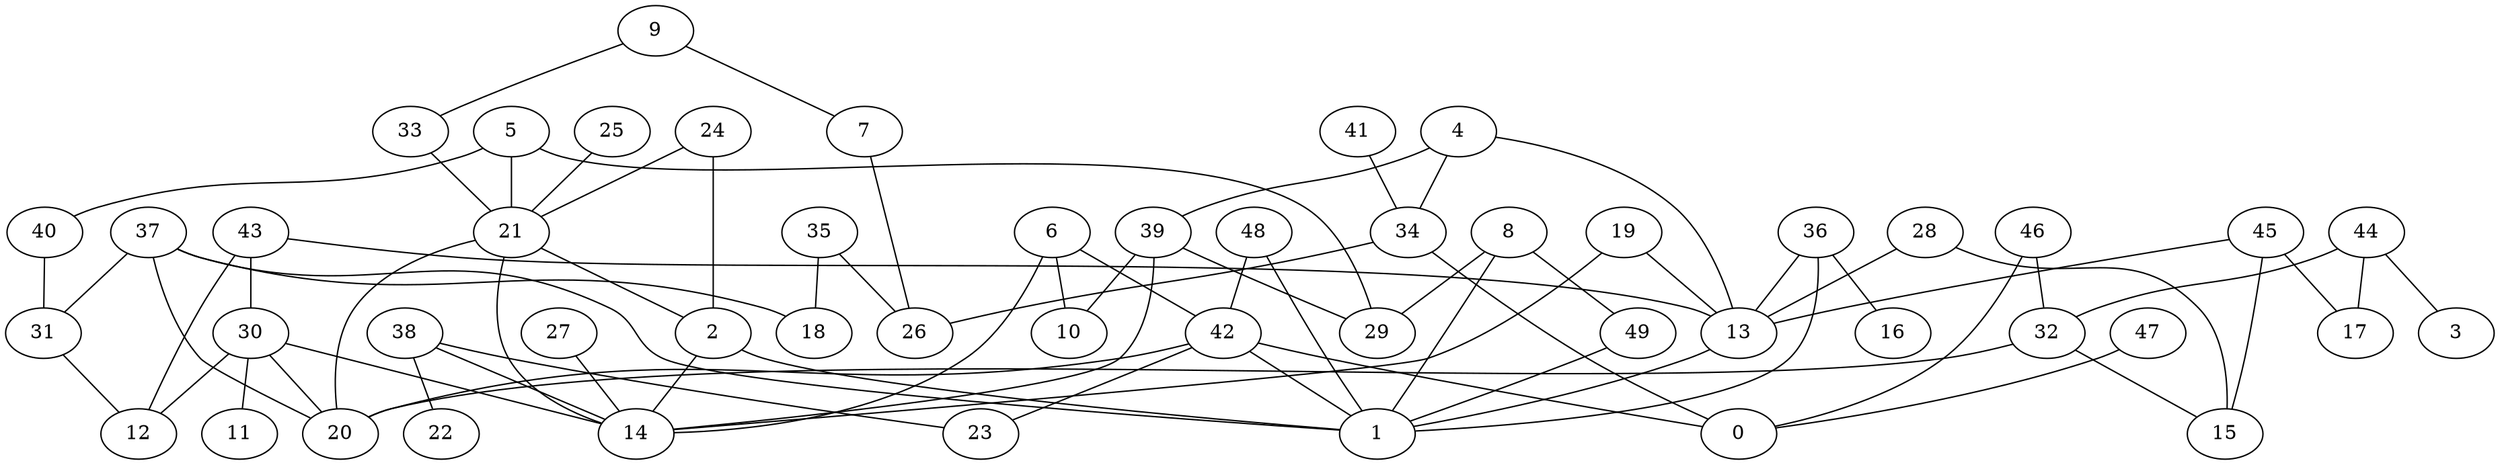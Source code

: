 digraph GG_graph {

subgraph G_graph {
edge [color = black]
"43" -> "13" [dir = none]
"9" -> "7" [dir = none]
"9" -> "33" [dir = none]
"8" -> "29" [dir = none]
"37" -> "18" [dir = none]
"37" -> "1" [dir = none]
"47" -> "0" [dir = none]
"19" -> "14" [dir = none]
"28" -> "13" [dir = none]
"41" -> "34" [dir = none]
"46" -> "32" [dir = none]
"33" -> "21" [dir = none]
"5" -> "40" [dir = none]
"5" -> "29" [dir = none]
"5" -> "21" [dir = none]
"35" -> "18" [dir = none]
"27" -> "14" [dir = none]
"32" -> "15" [dir = none]
"32" -> "20" [dir = none]
"25" -> "21" [dir = none]
"38" -> "22" [dir = none]
"38" -> "14" [dir = none]
"24" -> "2" [dir = none]
"24" -> "21" [dir = none]
"39" -> "10" [dir = none]
"39" -> "14" [dir = none]
"34" -> "26" [dir = none]
"48" -> "1" [dir = none]
"21" -> "14" [dir = none]
"45" -> "13" [dir = none]
"30" -> "11" [dir = none]
"30" -> "12" [dir = none]
"30" -> "20" [dir = none]
"30" -> "14" [dir = none]
"6" -> "14" [dir = none]
"36" -> "16" [dir = none]
"36" -> "13" [dir = none]
"36" -> "1" [dir = none]
"42" -> "23" [dir = none]
"42" -> "0" [dir = none]
"42" -> "1" [dir = none]
"42" -> "20" [dir = none]
"49" -> "1" [dir = none]
"4" -> "34" [dir = none]
"4" -> "13" [dir = none]
"44" -> "17" [dir = none]
"44" -> "3" [dir = none]
"44" -> "32" [dir = none]
"31" -> "12" [dir = none]
"45" -> "17" [dir = none]
"21" -> "2" [dir = none]
"19" -> "13" [dir = none]
"6" -> "10" [dir = none]
"46" -> "0" [dir = none]
"43" -> "12" [dir = none]
"4" -> "39" [dir = none]
"6" -> "42" [dir = none]
"2" -> "1" [dir = none]
"8" -> "49" [dir = none]
"8" -> "1" [dir = none]
"48" -> "42" [dir = none]
"35" -> "26" [dir = none]
"34" -> "0" [dir = none]
"37" -> "20" [dir = none]
"43" -> "30" [dir = none]
"21" -> "20" [dir = none]
"45" -> "15" [dir = none]
"28" -> "15" [dir = none]
"2" -> "14" [dir = none]
"7" -> "26" [dir = none]
"39" -> "29" [dir = none]
"13" -> "1" [dir = none]
"38" -> "23" [dir = none]
"40" -> "31" [dir = none]
"37" -> "31" [dir = none]
}

}
